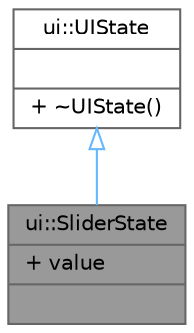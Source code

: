 digraph "ui::SliderState"
{
 // LATEX_PDF_SIZE
  bgcolor="transparent";
  edge [fontname=Helvetica,fontsize=10,labelfontname=Helvetica,labelfontsize=10];
  node [fontname=Helvetica,fontsize=10,shape=box,height=0.2,width=0.4];
  Node1 [shape=record,label="{ui::SliderState\n|+ value\l|}",height=0.2,width=0.4,color="gray40", fillcolor="grey60", style="filled", fontcolor="black",tooltip=" "];
  Node2 -> Node1 [dir="back",color="steelblue1",style="solid",arrowtail="onormal"];
  Node2 [shape=record,label="{ui::UIState\n||+ ~UIState()\l}",height=0.2,width=0.4,color="gray40", fillcolor="white", style="filled",URL="$d4/d81/structui_1_1_u_i_state.html",tooltip=" "];
}
